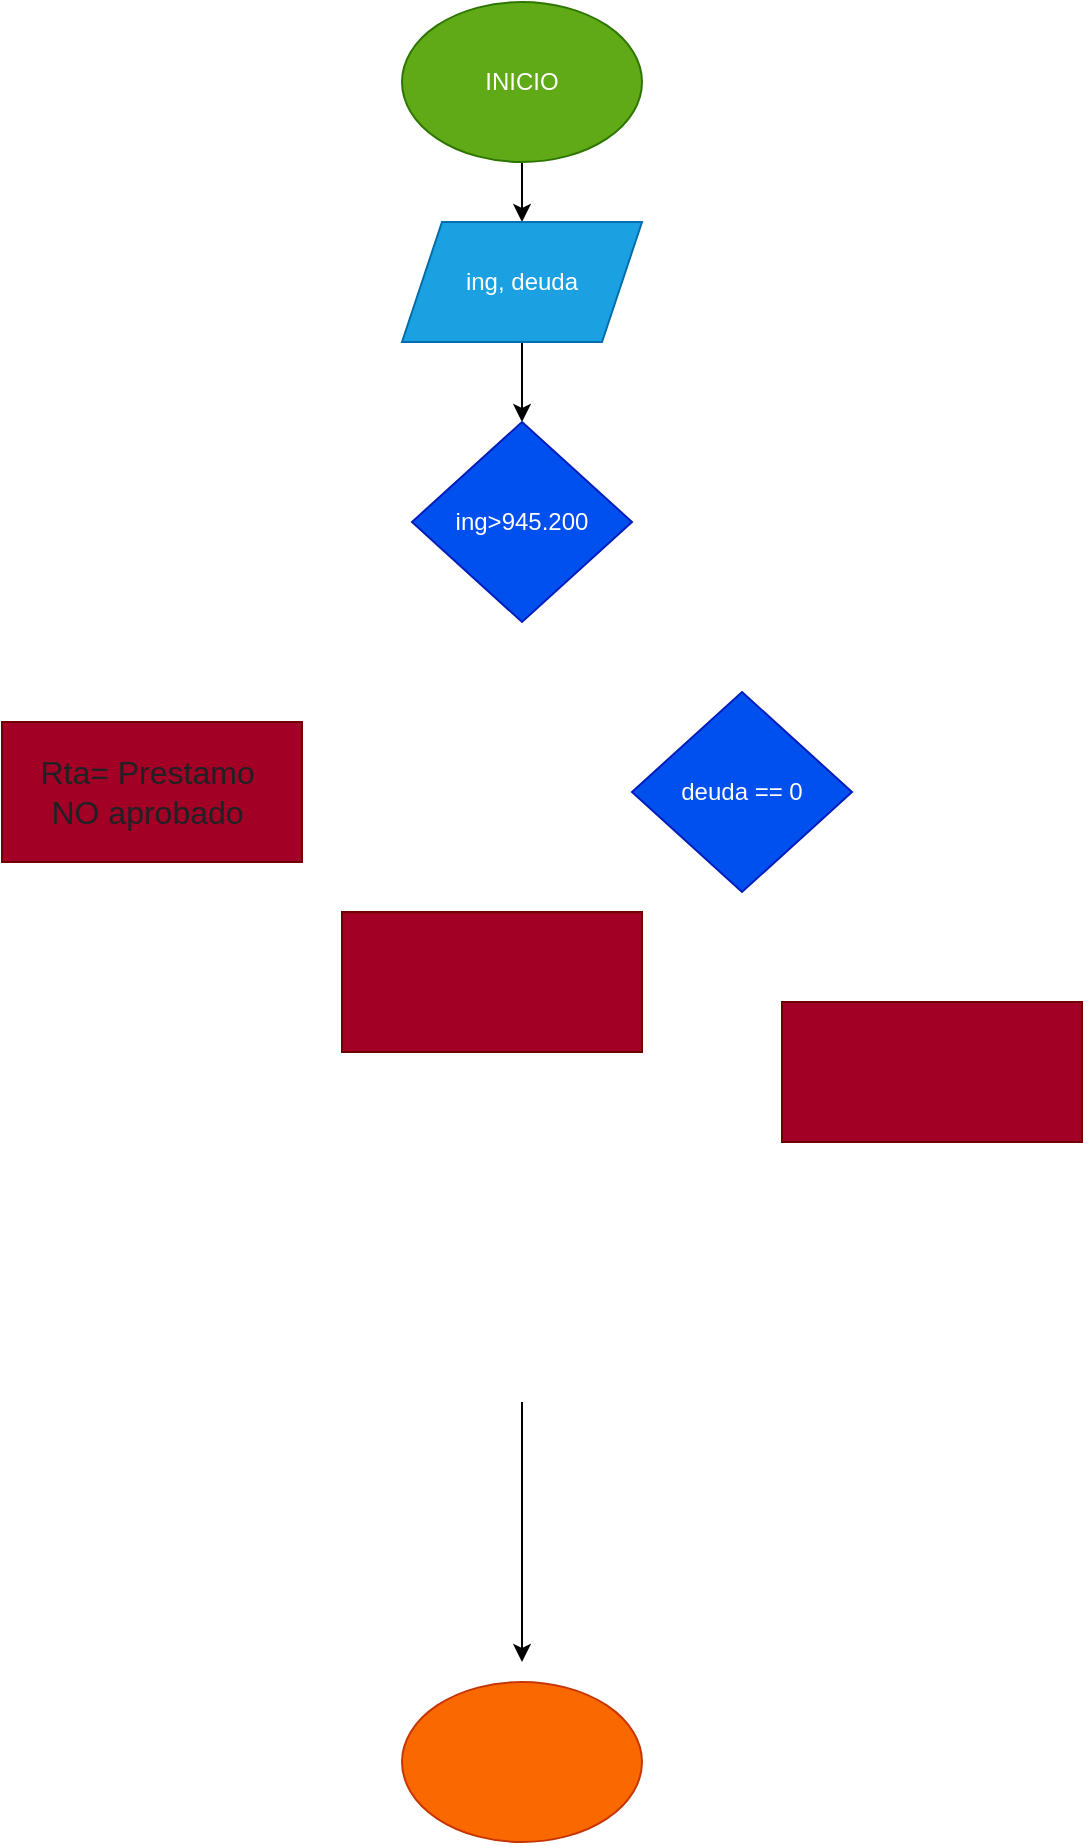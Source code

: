 <mxfile>
    <diagram id="_ybSNxrk6X701scHMVMc" name="Página-1">
        <mxGraphModel dx="848" dy="461" grid="1" gridSize="10" guides="1" tooltips="1" connect="1" arrows="1" fold="1" page="1" pageScale="1" pageWidth="827" pageHeight="1169" math="0" shadow="0">
            <root>
                <mxCell id="0"/>
                <mxCell id="1" parent="0"/>
                <mxCell id="2" value="" style="edgeStyle=none;html=1;fontSize=12;fontColor=#FFFFFF;" edge="1" parent="1" source="3" target="5">
                    <mxGeometry relative="1" as="geometry"/>
                </mxCell>
                <mxCell id="3" value="INICIO" style="ellipse;whiteSpace=wrap;html=1;fillColor=#60a917;fontColor=#ffffff;strokeColor=#2D7600;" vertex="1" parent="1">
                    <mxGeometry x="250" y="60" width="120" height="80" as="geometry"/>
                </mxCell>
                <mxCell id="26" value="" style="edgeStyle=none;html=1;" edge="1" parent="1" source="5" target="10">
                    <mxGeometry relative="1" as="geometry"/>
                </mxCell>
                <mxCell id="5" value="ing, deuda" style="shape=parallelogram;perimeter=parallelogramPerimeter;whiteSpace=wrap;html=1;fixedSize=1;fillColor=#1ba1e2;fontColor=#ffffff;strokeColor=#006EAF;" vertex="1" parent="1">
                    <mxGeometry x="250" y="170" width="120" height="60" as="geometry"/>
                </mxCell>
                <mxCell id="10" value="ing&amp;gt;945.200" style="rhombus;whiteSpace=wrap;html=1;fillColor=#0050ef;fontColor=#ffffff;strokeColor=#001DBC;" vertex="1" parent="1">
                    <mxGeometry x="255" y="270" width="110" height="100" as="geometry"/>
                </mxCell>
                <mxCell id="21" value="&lt;span style=&quot;color: rgb(32, 33, 36); font-family: arial, sans-serif; font-size: 16px; text-align: left;&quot;&gt;Rta= Prestamo&amp;nbsp;&lt;br&gt;NO aprobado&amp;nbsp;&lt;br&gt;&lt;/span&gt;" style="rounded=0;whiteSpace=wrap;html=1;fillColor=#a20025;fontColor=#ffffff;strokeColor=#6F0000;" vertex="1" parent="1">
                    <mxGeometry x="50" y="420" width="150" height="70" as="geometry"/>
                </mxCell>
                <mxCell id="22" style="edgeStyle=none;html=1;fontSize=12;fontColor=#FFFFFF;" edge="1" parent="1">
                    <mxGeometry relative="1" as="geometry">
                        <mxPoint x="310" y="890" as="targetPoint"/>
                        <mxPoint x="310" y="760" as="sourcePoint"/>
                    </mxGeometry>
                </mxCell>
                <mxCell id="24" value="" style="ellipse;whiteSpace=wrap;html=1;labelBackgroundColor=none;fontSize=12;fontColor=#000000;fillColor=#fa6800;strokeColor=#C73500;" vertex="1" parent="1">
                    <mxGeometry x="250" y="900" width="120" height="80" as="geometry"/>
                </mxCell>
                <mxCell id="27" value="deuda == 0" style="rhombus;whiteSpace=wrap;html=1;fillColor=#0050ef;fontColor=#ffffff;strokeColor=#001DBC;" vertex="1" parent="1">
                    <mxGeometry x="365" y="405" width="110" height="100" as="geometry"/>
                </mxCell>
                <mxCell id="28" value="&lt;span style=&quot;color: rgb(32, 33, 36); font-family: arial, sans-serif; font-size: 16px; text-align: left;&quot;&gt;&lt;br&gt;&lt;/span&gt;" style="rounded=0;whiteSpace=wrap;html=1;fillColor=#a20025;fontColor=#ffffff;strokeColor=#6F0000;" vertex="1" parent="1">
                    <mxGeometry x="440" y="560" width="150" height="70" as="geometry"/>
                </mxCell>
                <mxCell id="29" value="" style="rounded=0;whiteSpace=wrap;html=1;fillColor=#a20025;fontColor=#ffffff;strokeColor=#6F0000;" vertex="1" parent="1">
                    <mxGeometry x="220" y="515" width="150" height="70" as="geometry"/>
                </mxCell>
            </root>
        </mxGraphModel>
    </diagram>
</mxfile>